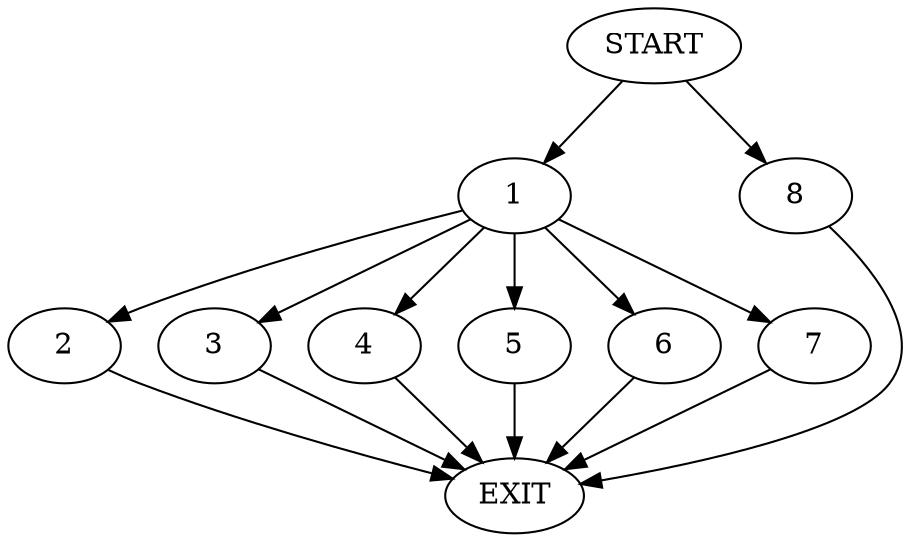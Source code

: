 digraph {
0 [label="START"]
9 [label="EXIT"]
0 -> 1
1 -> 2
1 -> 3
1 -> 4
1 -> 5
1 -> 6
1 -> 7
2 -> 9
6 -> 9
5 -> 9
3 -> 9
7 -> 9
4 -> 9
0 -> 8
8 -> 9
}

